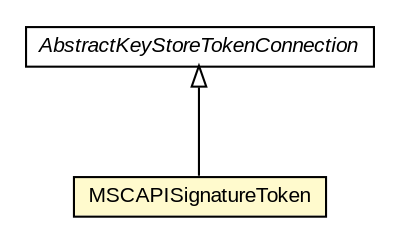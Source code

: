 #!/usr/local/bin/dot
#
# Class diagram 
# Generated by UMLGraph version R5_6-24-gf6e263 (http://www.umlgraph.org/)
#

digraph G {
	edge [fontname="arial",fontsize=10,labelfontname="arial",labelfontsize=10];
	node [fontname="arial",fontsize=10,shape=plaintext];
	nodesep=0.25;
	ranksep=0.5;
	// eu.europa.esig.dss.token.MSCAPISignatureToken
	c418277 [label=<<table title="eu.europa.esig.dss.token.MSCAPISignatureToken" border="0" cellborder="1" cellspacing="0" cellpadding="2" port="p" bgcolor="lemonChiffon" href="./MSCAPISignatureToken.html">
		<tr><td><table border="0" cellspacing="0" cellpadding="1">
<tr><td align="center" balign="center"> MSCAPISignatureToken </td></tr>
		</table></td></tr>
		</table>>, URL="./MSCAPISignatureToken.html", fontname="arial", fontcolor="black", fontsize=10.0];
	// eu.europa.esig.dss.token.AbstractKeyStoreTokenConnection
	c418281 [label=<<table title="eu.europa.esig.dss.token.AbstractKeyStoreTokenConnection" border="0" cellborder="1" cellspacing="0" cellpadding="2" port="p" href="./AbstractKeyStoreTokenConnection.html">
		<tr><td><table border="0" cellspacing="0" cellpadding="1">
<tr><td align="center" balign="center"><font face="arial italic"> AbstractKeyStoreTokenConnection </font></td></tr>
		</table></td></tr>
		</table>>, URL="./AbstractKeyStoreTokenConnection.html", fontname="arial", fontcolor="black", fontsize=10.0];
	//eu.europa.esig.dss.token.MSCAPISignatureToken extends eu.europa.esig.dss.token.AbstractKeyStoreTokenConnection
	c418281:p -> c418277:p [dir=back,arrowtail=empty];
}


